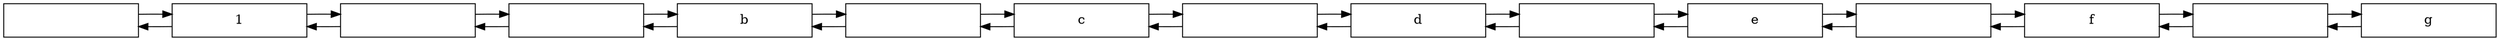 digraph G{ 
rankdir=LR 
node[ shape = box] 
0[label = " " width=2.0 ]; 
1[label = "1" width=2.0 ]; 
2[label = "
" width=2.0 ]; 
3[label = " " width=2.0 ]; 
4[label = "b" width=2.0 ]; 
5[label = " " width=2.0 ]; 
6[label = "c" width=2.0 ]; 
7[label = " " width=2.0 ]; 
8[label = "d" width=2.0 ]; 
9[label = " " width=2.0 ]; 
10[label = "e" width=2.0 ]; 
11[label = " " width=2.0 ]; 
12[label = "f" width=2.0 ]; 
13[label = " " width=2.0 ]; 
14[label = "g" width=2.0 ]; 
0 -> 1[dir = back]; 
0 -> 1 
1 -> 2[dir = back]; 
1 -> 2 
2 -> 3[dir = back]; 
2 -> 3 
3 -> 4[dir = back]; 
3 -> 4 
4 -> 5[dir = back]; 
4 -> 5 
5 -> 6[dir = back]; 
5 -> 6 
6 -> 7[dir = back]; 
6 -> 7 
7 -> 8[dir = back]; 
7 -> 8 
8 -> 9[dir = back]; 
8 -> 9 
9 -> 10[dir = back]; 
9 -> 10 
10 -> 11[dir = back]; 
10 -> 11 
11 -> 12[dir = back]; 
11 -> 12 
12 -> 13[dir = back]; 
12 -> 13 
13 -> 14[dir = back]; 
13 -> 14 
}
